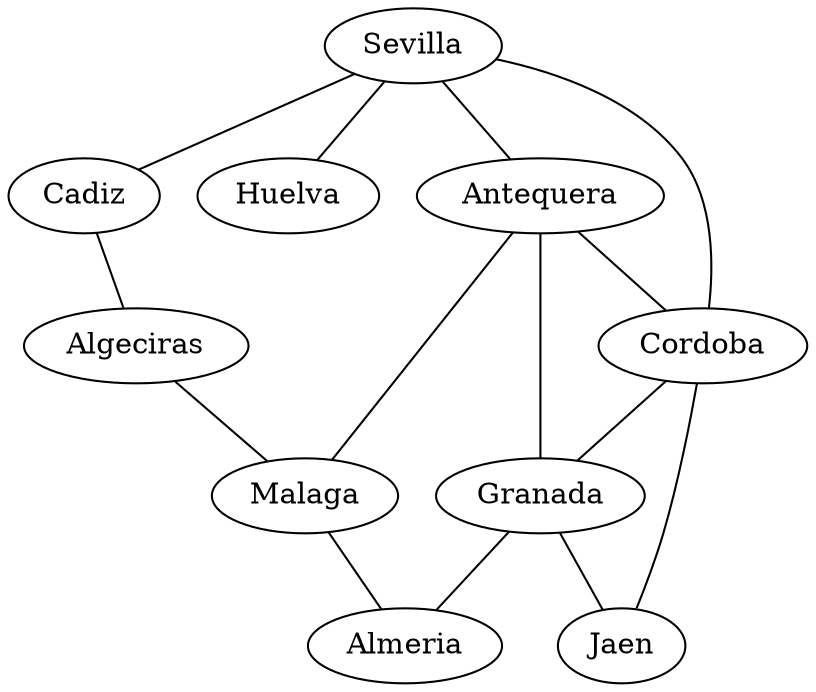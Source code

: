 strict graph G {
  1 [ label="Sevilla" ];
  2 [ label="Cadiz" ];
  3 [ label="Huelva" ];
  4 [ label="Cordoba" ];
  5 [ label="Malaga" ];
  6 [ label="Antequera" ];
  7 [ label="Almeria" ];
  8 [ label="Granada" ];
  9 [ label="Jaen" ];
  10 [ label="Algeciras" ];
  1 -- 3;
  1 -- 4;
  1 -- 2;
  1 -- 6;
  6 -- 8;
  6 -- 5;
  6 -- 4;
  5 -- 7;
  4 -- 9;
  4 -- 8;
  8 -- 7;
  8 -- 9;
  2 -- 10;
  10 -- 5;
}
